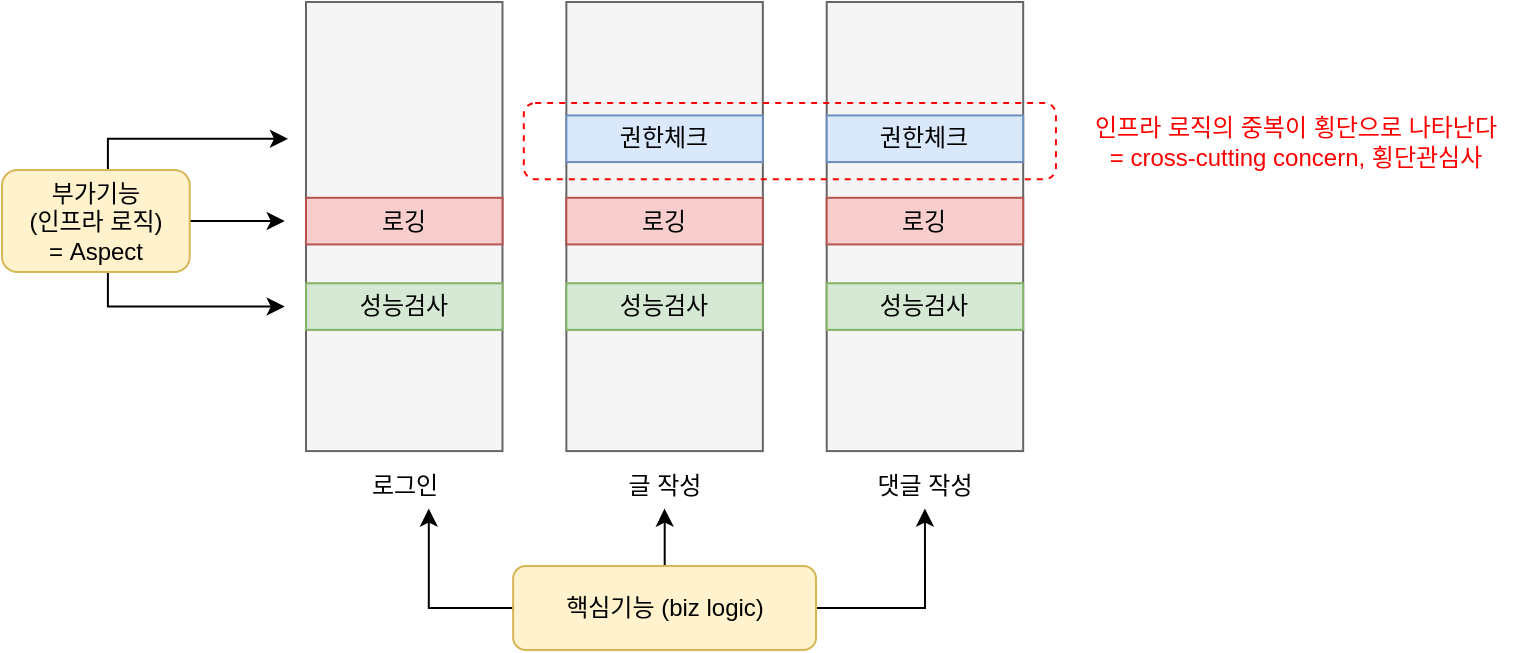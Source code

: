 <mxfile version="15.4.0" type="device"><diagram id="-mcmu3ERsg_6P_xhjyFs" name="Page-1"><mxGraphModel dx="1185" dy="635" grid="0" gridSize="10" guides="1" tooltips="1" connect="1" arrows="1" fold="1" page="1" pageScale="1" pageWidth="827" pageHeight="1169" math="0" shadow="0"><root><mxCell id="0"/><mxCell id="1" parent="0"/><mxCell id="6ycH65oYohN8fcw9aZOw-42" value="" style="group" vertex="1" connectable="0" parent="1"><mxGeometry x="21" y="62" width="751" height="324" as="geometry"/></mxCell><mxCell id="6ycH65oYohN8fcw9aZOw-1" value="" style="rounded=0;whiteSpace=wrap;html=1;fillColor=#f5f5f5;strokeColor=#666666;fontColor=#333333;" vertex="1" parent="6ycH65oYohN8fcw9aZOw-42"><mxGeometry x="139.999" width="98.245" height="224.547" as="geometry"/></mxCell><mxCell id="6ycH65oYohN8fcw9aZOw-2" value="" style="rounded=0;whiteSpace=wrap;html=1;fillColor=#f5f5f5;strokeColor=#666666;fontColor=#333333;" vertex="1" parent="6ycH65oYohN8fcw9aZOw-42"><mxGeometry x="270.173" width="98.245" height="224.547" as="geometry"/></mxCell><mxCell id="6ycH65oYohN8fcw9aZOw-3" value="" style="rounded=0;whiteSpace=wrap;html=1;fillColor=#f5f5f5;strokeColor=#666666;fontColor=#333333;" vertex="1" parent="6ycH65oYohN8fcw9aZOw-42"><mxGeometry x="400.348" width="98.245" height="224.547" as="geometry"/></mxCell><mxCell id="6ycH65oYohN8fcw9aZOw-4" value="로그인" style="text;html=1;strokeColor=none;fillColor=none;align=center;verticalAlign=middle;whiteSpace=wrap;rounded=0;" vertex="1" parent="6ycH65oYohN8fcw9aZOw-42"><mxGeometry x="164.56" y="229.986" width="49.122" height="23.309" as="geometry"/></mxCell><mxCell id="6ycH65oYohN8fcw9aZOw-5" value="글 작성" style="text;html=1;strokeColor=none;fillColor=none;align=center;verticalAlign=middle;whiteSpace=wrap;rounded=0;" vertex="1" parent="6ycH65oYohN8fcw9aZOw-42"><mxGeometry x="294.734" y="229.986" width="49.122" height="23.309" as="geometry"/></mxCell><mxCell id="6ycH65oYohN8fcw9aZOw-6" value="댓글 작성" style="text;html=1;strokeColor=none;fillColor=none;align=center;verticalAlign=middle;whiteSpace=wrap;rounded=0;" vertex="1" parent="6ycH65oYohN8fcw9aZOw-42"><mxGeometry x="409.763" y="229.986" width="79.415" height="23.309" as="geometry"/></mxCell><mxCell id="6ycH65oYohN8fcw9aZOw-8" value="성능검사" style="rounded=0;whiteSpace=wrap;html=1;strokeColor=#82b366;fillColor=#d5e8d4;" vertex="1" parent="6ycH65oYohN8fcw9aZOw-42"><mxGeometry x="139.999" y="140.633" width="98.245" height="23.309" as="geometry"/></mxCell><mxCell id="6ycH65oYohN8fcw9aZOw-9" value="로깅" style="rounded=0;whiteSpace=wrap;html=1;strokeColor=#b85450;fillColor=#f8cecc;" vertex="1" parent="6ycH65oYohN8fcw9aZOw-42"><mxGeometry x="139.999" y="97.899" width="98.245" height="23.309" as="geometry"/></mxCell><mxCell id="6ycH65oYohN8fcw9aZOw-10" value="권한체크" style="rounded=0;whiteSpace=wrap;html=1;strokeColor=#6c8ebf;fillColor=#dae8fc;" vertex="1" parent="6ycH65oYohN8fcw9aZOw-42"><mxGeometry x="270.173" y="56.719" width="98.245" height="23.309" as="geometry"/></mxCell><mxCell id="6ycH65oYohN8fcw9aZOw-18" value="" style="edgeStyle=orthogonalEdgeStyle;rounded=0;orthogonalLoop=1;jettySize=auto;html=1;" edge="1" parent="6ycH65oYohN8fcw9aZOw-42" source="6ycH65oYohN8fcw9aZOw-15" target="6ycH65oYohN8fcw9aZOw-5"><mxGeometry relative="1" as="geometry"/></mxCell><mxCell id="6ycH65oYohN8fcw9aZOw-19" style="edgeStyle=orthogonalEdgeStyle;rounded=0;orthogonalLoop=1;jettySize=auto;html=1;entryX=0.75;entryY=1;entryDx=0;entryDy=0;" edge="1" parent="6ycH65oYohN8fcw9aZOw-42" source="6ycH65oYohN8fcw9aZOw-15" target="6ycH65oYohN8fcw9aZOw-4"><mxGeometry relative="1" as="geometry"/></mxCell><mxCell id="6ycH65oYohN8fcw9aZOw-20" style="edgeStyle=orthogonalEdgeStyle;rounded=0;orthogonalLoop=1;jettySize=auto;html=1;entryX=0.5;entryY=1;entryDx=0;entryDy=0;" edge="1" parent="6ycH65oYohN8fcw9aZOw-42" source="6ycH65oYohN8fcw9aZOw-15" target="6ycH65oYohN8fcw9aZOw-6"><mxGeometry relative="1" as="geometry"/></mxCell><mxCell id="6ycH65oYohN8fcw9aZOw-15" value="핵심기능 (biz logic)" style="rounded=1;whiteSpace=wrap;html=1;fillColor=#fff2cc;strokeColor=#d6b656;" vertex="1" parent="6ycH65oYohN8fcw9aZOw-42"><mxGeometry x="243.565" y="282.043" width="151.461" height="41.957" as="geometry"/></mxCell><mxCell id="6ycH65oYohN8fcw9aZOw-27" style="edgeStyle=orthogonalEdgeStyle;rounded=0;orthogonalLoop=1;jettySize=auto;html=1;" edge="1" parent="6ycH65oYohN8fcw9aZOw-42" source="6ycH65oYohN8fcw9aZOw-21"><mxGeometry relative="1" as="geometry"><mxPoint x="129.356" y="109.554" as="targetPoint"/></mxGeometry></mxCell><mxCell id="6ycH65oYohN8fcw9aZOw-31" style="edgeStyle=orthogonalEdgeStyle;rounded=0;orthogonalLoop=1;jettySize=auto;html=1;exitX=0.5;exitY=0;exitDx=0;exitDy=0;" edge="1" parent="6ycH65oYohN8fcw9aZOw-42" source="6ycH65oYohN8fcw9aZOw-21"><mxGeometry relative="1" as="geometry"><mxPoint x="130.993" y="68.374" as="targetPoint"/><Array as="points"><mxPoint x="40.935" y="68.374"/></Array></mxGeometry></mxCell><mxCell id="6ycH65oYohN8fcw9aZOw-32" style="edgeStyle=orthogonalEdgeStyle;rounded=0;orthogonalLoop=1;jettySize=auto;html=1;exitX=0.5;exitY=1;exitDx=0;exitDy=0;" edge="1" parent="6ycH65oYohN8fcw9aZOw-42" source="6ycH65oYohN8fcw9aZOw-21"><mxGeometry relative="1" as="geometry"><mxPoint x="129.356" y="152.288" as="targetPoint"/><Array as="points"><mxPoint x="40.935" y="152.288"/></Array></mxGeometry></mxCell><mxCell id="6ycH65oYohN8fcw9aZOw-21" value="부가기능&lt;br&gt;(인프라 로직)&lt;br&gt;= Aspect" style="rounded=1;whiteSpace=wrap;html=1;fillColor=#fff2cc;strokeColor=#d6b656;" vertex="1" parent="6ycH65oYohN8fcw9aZOw-42"><mxGeometry x="-12" y="84" width="93.87" height="51" as="geometry"/></mxCell><mxCell id="6ycH65oYohN8fcw9aZOw-34" value="" style="rounded=1;whiteSpace=wrap;html=1;fillColor=none;dashed=1;strokeColor=#FF0000;" vertex="1" parent="6ycH65oYohN8fcw9aZOw-42"><mxGeometry x="248.887" y="50.504" width="266.08" height="38.072" as="geometry"/></mxCell><mxCell id="6ycH65oYohN8fcw9aZOw-35" value="로깅" style="rounded=0;whiteSpace=wrap;html=1;strokeColor=#b85450;fillColor=#f8cecc;" vertex="1" parent="6ycH65oYohN8fcw9aZOw-42"><mxGeometry x="270.173" y="97.899" width="98.245" height="23.309" as="geometry"/></mxCell><mxCell id="6ycH65oYohN8fcw9aZOw-36" value="로깅" style="rounded=0;whiteSpace=wrap;html=1;strokeColor=#b85450;fillColor=#f8cecc;" vertex="1" parent="6ycH65oYohN8fcw9aZOw-42"><mxGeometry x="400.348" y="97.899" width="98.245" height="23.309" as="geometry"/></mxCell><mxCell id="6ycH65oYohN8fcw9aZOw-37" value="성능검사" style="rounded=0;whiteSpace=wrap;html=1;strokeColor=#82b366;fillColor=#d5e8d4;" vertex="1" parent="6ycH65oYohN8fcw9aZOw-42"><mxGeometry x="270.173" y="140.633" width="98.245" height="23.309" as="geometry"/></mxCell><mxCell id="6ycH65oYohN8fcw9aZOw-38" value="성능검사" style="rounded=0;whiteSpace=wrap;html=1;strokeColor=#82b366;fillColor=#d5e8d4;" vertex="1" parent="6ycH65oYohN8fcw9aZOw-42"><mxGeometry x="400.348" y="140.633" width="98.245" height="23.309" as="geometry"/></mxCell><mxCell id="6ycH65oYohN8fcw9aZOw-39" value="권한체크" style="rounded=0;whiteSpace=wrap;html=1;strokeColor=#6c8ebf;fillColor=#dae8fc;" vertex="1" parent="6ycH65oYohN8fcw9aZOw-42"><mxGeometry x="400.348" y="56.719" width="98.245" height="23.309" as="geometry"/></mxCell><mxCell id="6ycH65oYohN8fcw9aZOw-41" value="인프라 로직의 중복이 횡단으로 나타난다&lt;br&gt;= cross-cutting concern, 횡단관심사" style="text;html=1;strokeColor=none;fillColor=none;align=center;verticalAlign=middle;whiteSpace=wrap;rounded=0;dashed=1;fontColor=#FF0000;" vertex="1" parent="6ycH65oYohN8fcw9aZOw-42"><mxGeometry x="519.06" y="57.88" width="231.94" height="23.31" as="geometry"/></mxCell></root></mxGraphModel></diagram></mxfile>